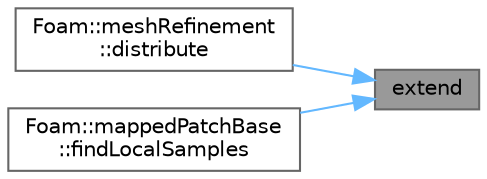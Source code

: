 digraph "extend"
{
 // LATEX_PDF_SIZE
  bgcolor="transparent";
  edge [fontname=Helvetica,fontsize=10,labelfontname=Helvetica,labelfontsize=10];
  node [fontname=Helvetica,fontsize=10,shape=box,height=0.2,width=0.4];
  rankdir="RL";
  Node1 [id="Node000001",label="extend",height=0.2,width=0.4,color="gray40", fillcolor="grey60", style="filled", fontcolor="black",tooltip=" "];
  Node1 -> Node2 [id="edge1_Node000001_Node000002",dir="back",color="steelblue1",style="solid",tooltip=" "];
  Node2 [id="Node000002",label="Foam::meshRefinement\l::distribute",height=0.2,width=0.4,color="grey40", fillcolor="white", style="filled",URL="$classFoam_1_1meshRefinement.html#a6be2dc3eb1d541aeb83ee0a2adcc0556",tooltip=" "];
  Node1 -> Node3 [id="edge2_Node000001_Node000003",dir="back",color="steelblue1",style="solid",tooltip=" "];
  Node3 [id="Node000003",label="Foam::mappedPatchBase\l::findLocalSamples",height=0.2,width=0.4,color="grey40", fillcolor="white", style="filled",URL="$classFoam_1_1mappedPatchBase.html#a4e5828bb190f2550f9460bc1f7a0ba62",tooltip=" "];
}
